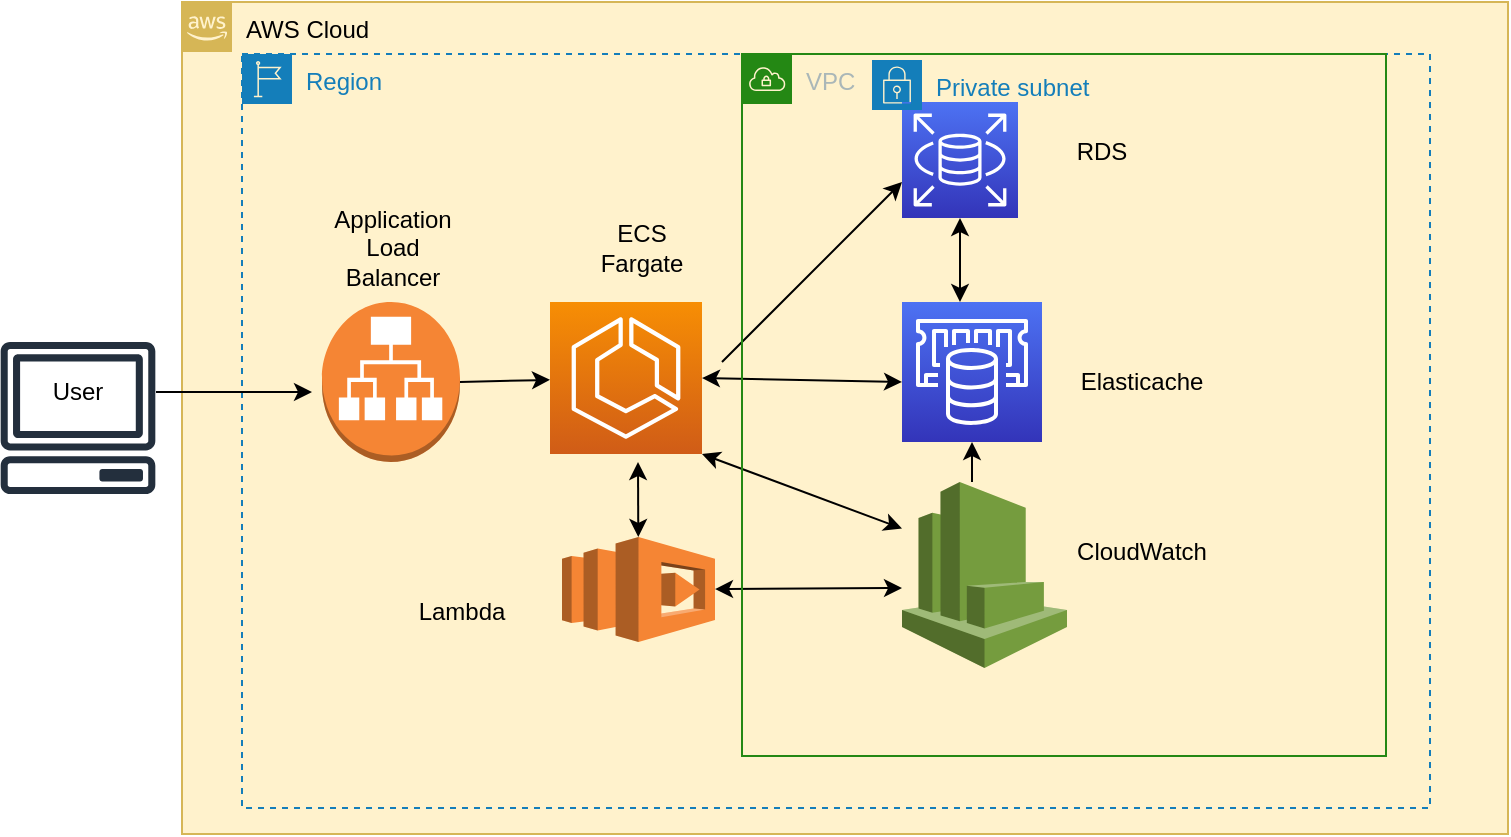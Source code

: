 <mxfile version="16.5.6" type="device"><diagram id="oWq2Bd9ja4Z4OyXw0ytv" name="Page-1"><mxGraphModel dx="782" dy="436" grid="1" gridSize="13" guides="1" tooltips="1" connect="1" arrows="1" fold="1" page="1" pageScale="1" pageWidth="700" pageHeight="1000" background="none" math="0" shadow="0"><root><mxCell id="0"/><mxCell id="1" parent="0"/><mxCell id="WYeJBcXYK_6jC-2qKWvi-5" value="AWS Cloud" style="points=[[0,0],[0.25,0],[0.5,0],[0.75,0],[1,0],[1,0.25],[1,0.5],[1,0.75],[1,1],[0.75,1],[0.5,1],[0.25,1],[0,1],[0,0.75],[0,0.5],[0,0.25]];outlineConnect=0;html=1;whiteSpace=wrap;fontSize=12;fontStyle=0;container=1;pointerEvents=0;collapsible=0;recursiveResize=0;shape=mxgraph.aws4.group;grIcon=mxgraph.aws4.group_aws_cloud_alt;strokeColor=#d6b656;fillColor=#fff2cc;verticalAlign=top;align=left;spacingLeft=30;dashed=0;" parent="1" vertex="1"><mxGeometry x="91" width="663" height="416" as="geometry"/></mxCell><mxCell id="_cRKLPbJEMi2vK4wlraT-2" value="" style="outlineConnect=0;dashed=0;verticalLabelPosition=bottom;verticalAlign=top;align=center;html=1;shape=mxgraph.aws3.application_load_balancer;fillColor=#F58534;gradientColor=none;" parent="WYeJBcXYK_6jC-2qKWvi-5" vertex="1"><mxGeometry x="70" y="150" width="69" height="80" as="geometry"/></mxCell><mxCell id="_cRKLPbJEMi2vK4wlraT-3" value="" style="sketch=0;points=[[0,0,0],[0.25,0,0],[0.5,0,0],[0.75,0,0],[1,0,0],[0,1,0],[0.25,1,0],[0.5,1,0],[0.75,1,0],[1,1,0],[0,0.25,0],[0,0.5,0],[0,0.75,0],[1,0.25,0],[1,0.5,0],[1,0.75,0]];outlineConnect=0;fontColor=#232F3E;gradientColor=#F78E04;gradientDirection=north;fillColor=#D05C17;strokeColor=#ffffff;dashed=0;verticalLabelPosition=bottom;verticalAlign=top;align=center;html=1;fontSize=12;fontStyle=0;aspect=fixed;shape=mxgraph.aws4.resourceIcon;resIcon=mxgraph.aws4.ecs;" parent="WYeJBcXYK_6jC-2qKWvi-5" vertex="1"><mxGeometry x="184" y="150" width="76" height="76" as="geometry"/></mxCell><mxCell id="_cRKLPbJEMi2vK4wlraT-4" value="" style="sketch=0;points=[[0,0,0],[0.25,0,0],[0.5,0,0],[0.75,0,0],[1,0,0],[0,1,0],[0.25,1,0],[0.5,1,0],[0.75,1,0],[1,1,0],[0,0.25,0],[0,0.5,0],[0,0.75,0],[1,0.25,0],[1,0.5,0],[1,0.75,0]];outlineConnect=0;fontColor=#232F3E;gradientColor=#4D72F3;gradientDirection=north;fillColor=#3334B9;strokeColor=#ffffff;dashed=0;verticalLabelPosition=bottom;verticalAlign=top;align=center;html=1;fontSize=12;fontStyle=0;aspect=fixed;shape=mxgraph.aws4.resourceIcon;resIcon=mxgraph.aws4.elasticache;" parent="WYeJBcXYK_6jC-2qKWvi-5" vertex="1"><mxGeometry x="360" y="150" width="70" height="70" as="geometry"/></mxCell><mxCell id="_cRKLPbJEMi2vK4wlraT-5" value="" style="sketch=0;points=[[0,0,0],[0.25,0,0],[0.5,0,0],[0.75,0,0],[1,0,0],[0,1,0],[0.25,1,0],[0.5,1,0],[0.75,1,0],[1,1,0],[0,0.25,0],[0,0.5,0],[0,0.75,0],[1,0.25,0],[1,0.5,0],[1,0.75,0]];outlineConnect=0;fontColor=#232F3E;gradientColor=#4D72F3;gradientDirection=north;fillColor=#3334B9;strokeColor=#ffffff;dashed=0;verticalLabelPosition=bottom;verticalAlign=top;align=center;html=1;fontSize=12;fontStyle=0;aspect=fixed;shape=mxgraph.aws4.resourceIcon;resIcon=mxgraph.aws4.rds;" parent="WYeJBcXYK_6jC-2qKWvi-5" vertex="1"><mxGeometry x="360" y="50" width="58" height="58" as="geometry"/></mxCell><mxCell id="_cRKLPbJEMi2vK4wlraT-6" value="" style="endArrow=classic;html=1;rounded=0;" parent="WYeJBcXYK_6jC-2qKWvi-5" edge="1"><mxGeometry width="50" height="50" relative="1" as="geometry"><mxPoint x="270" y="180" as="sourcePoint"/><mxPoint x="360" y="90" as="targetPoint"/><Array as="points"><mxPoint x="340" y="110"/></Array></mxGeometry></mxCell><mxCell id="_cRKLPbJEMi2vK4wlraT-8" value="" style="endArrow=classic;startArrow=classic;html=1;rounded=0;entryX=0.5;entryY=1;entryDx=0;entryDy=0;entryPerimeter=0;" parent="WYeJBcXYK_6jC-2qKWvi-5" target="_cRKLPbJEMi2vK4wlraT-5" edge="1"><mxGeometry width="50" height="50" relative="1" as="geometry"><mxPoint x="389" y="150" as="sourcePoint"/><mxPoint x="424" y="108" as="targetPoint"/></mxGeometry></mxCell><mxCell id="_cRKLPbJEMi2vK4wlraT-9" value="" style="endArrow=classic;startArrow=classic;html=1;rounded=0;exitX=1;exitY=0.5;exitDx=0;exitDy=0;exitPerimeter=0;" parent="WYeJBcXYK_6jC-2qKWvi-5" source="_cRKLPbJEMi2vK4wlraT-3" edge="1"><mxGeometry width="50" height="50" relative="1" as="geometry"><mxPoint x="266.5" y="187.5" as="sourcePoint"/><mxPoint x="360" y="190" as="targetPoint"/></mxGeometry></mxCell><mxCell id="_cRKLPbJEMi2vK4wlraT-11" value="" style="outlineConnect=0;dashed=0;verticalLabelPosition=bottom;verticalAlign=top;align=center;html=1;shape=mxgraph.aws3.lambda;fillColor=#F58534;gradientColor=none;" parent="WYeJBcXYK_6jC-2qKWvi-5" vertex="1"><mxGeometry x="190" y="267.5" width="76.5" height="52.5" as="geometry"/></mxCell><mxCell id="_cRKLPbJEMi2vK4wlraT-14" value="" style="endArrow=classic;html=1;rounded=0;exitX=1;exitY=0.5;exitDx=0;exitDy=0;exitPerimeter=0;" parent="WYeJBcXYK_6jC-2qKWvi-5" source="_cRKLPbJEMi2vK4wlraT-2" target="_cRKLPbJEMi2vK4wlraT-3" edge="1"><mxGeometry width="50" height="50" relative="1" as="geometry"><mxPoint x="134" y="210" as="sourcePoint"/><mxPoint x="184" y="160" as="targetPoint"/></mxGeometry></mxCell><mxCell id="_cRKLPbJEMi2vK4wlraT-16" value="" style="endArrow=classic;startArrow=classic;html=1;rounded=0;" parent="WYeJBcXYK_6jC-2qKWvi-5" source="_cRKLPbJEMi2vK4wlraT-11" edge="1"><mxGeometry width="50" height="50" relative="1" as="geometry"><mxPoint x="203.25" y="267.5" as="sourcePoint"/><mxPoint x="228" y="230" as="targetPoint"/></mxGeometry></mxCell><mxCell id="_cRKLPbJEMi2vK4wlraT-18" value="" style="endArrow=classic;startArrow=classic;html=1;rounded=0;entryX=0;entryY=0.75;entryDx=0;entryDy=0;entryPerimeter=0;" parent="WYeJBcXYK_6jC-2qKWvi-5" source="_cRKLPbJEMi2vK4wlraT-11" edge="1"><mxGeometry width="50" height="50" relative="1" as="geometry"><mxPoint x="270" y="310" as="sourcePoint"/><mxPoint x="360" y="293" as="targetPoint"/></mxGeometry></mxCell><mxCell id="_cRKLPbJEMi2vK4wlraT-19" value="" style="endArrow=classic;startArrow=classic;html=1;rounded=0;exitX=1;exitY=1;exitDx=0;exitDy=0;exitPerimeter=0;" parent="WYeJBcXYK_6jC-2qKWvi-5" source="_cRKLPbJEMi2vK4wlraT-3" edge="1"><mxGeometry width="50" height="50" relative="1" as="geometry"><mxPoint x="280" y="270" as="sourcePoint"/><mxPoint x="360" y="263.313" as="targetPoint"/></mxGeometry></mxCell><mxCell id="_cRKLPbJEMi2vK4wlraT-21" value="" style="endArrow=classic;html=1;rounded=0;entryX=0.5;entryY=1;entryDx=0;entryDy=0;entryPerimeter=0;" parent="WYeJBcXYK_6jC-2qKWvi-5" target="_cRKLPbJEMi2vK4wlraT-4" edge="1"><mxGeometry width="50" height="50" relative="1" as="geometry"><mxPoint x="395" y="240" as="sourcePoint"/><mxPoint x="430" y="210" as="targetPoint"/></mxGeometry></mxCell><mxCell id="uSOauxxkNNv9Q9-dvnCF-1" value="" style="outlineConnect=0;dashed=0;verticalLabelPosition=bottom;verticalAlign=top;align=center;html=1;shape=mxgraph.aws3.cloudwatch;fillColor=#759C3E;gradientColor=none;" vertex="1" parent="WYeJBcXYK_6jC-2qKWvi-5"><mxGeometry x="360" y="240" width="82.5" height="93" as="geometry"/></mxCell><mxCell id="uSOauxxkNNv9Q9-dvnCF-4" value="Application Load Balancer" style="text;html=1;strokeColor=none;fillColor=none;align=center;verticalAlign=middle;whiteSpace=wrap;rounded=0;" vertex="1" parent="WYeJBcXYK_6jC-2qKWvi-5"><mxGeometry x="70" y="108" width="71" height="30" as="geometry"/></mxCell><mxCell id="uSOauxxkNNv9Q9-dvnCF-5" value="ECS Fargate" style="text;html=1;strokeColor=none;fillColor=none;align=center;verticalAlign=middle;whiteSpace=wrap;rounded=0;" vertex="1" parent="WYeJBcXYK_6jC-2qKWvi-5"><mxGeometry x="200" y="108" width="60" height="30" as="geometry"/></mxCell><mxCell id="uSOauxxkNNv9Q9-dvnCF-6" value="RDS" style="text;html=1;strokeColor=none;fillColor=none;align=center;verticalAlign=middle;whiteSpace=wrap;rounded=0;" vertex="1" parent="WYeJBcXYK_6jC-2qKWvi-5"><mxGeometry x="430" y="60" width="60" height="30" as="geometry"/></mxCell><mxCell id="uSOauxxkNNv9Q9-dvnCF-7" value="Elasticache" style="text;html=1;strokeColor=none;fillColor=none;align=center;verticalAlign=middle;whiteSpace=wrap;rounded=0;" vertex="1" parent="WYeJBcXYK_6jC-2qKWvi-5"><mxGeometry x="450" y="175" width="60" height="30" as="geometry"/></mxCell><mxCell id="uSOauxxkNNv9Q9-dvnCF-8" value="CloudWatch" style="text;html=1;strokeColor=none;fillColor=none;align=center;verticalAlign=middle;whiteSpace=wrap;rounded=0;" vertex="1" parent="WYeJBcXYK_6jC-2qKWvi-5"><mxGeometry x="450" y="260" width="60" height="30" as="geometry"/></mxCell><mxCell id="uSOauxxkNNv9Q9-dvnCF-10" value="Lambda" style="text;html=1;strokeColor=none;fillColor=none;align=center;verticalAlign=middle;whiteSpace=wrap;rounded=0;" vertex="1" parent="WYeJBcXYK_6jC-2qKWvi-5"><mxGeometry x="110" y="290" width="60" height="30" as="geometry"/></mxCell><mxCell id="uSOauxxkNNv9Q9-dvnCF-11" value="Region" style="points=[[0,0],[0.25,0],[0.5,0],[0.75,0],[1,0],[1,0.25],[1,0.5],[1,0.75],[1,1],[0.75,1],[0.5,1],[0.25,1],[0,1],[0,0.75],[0,0.5],[0,0.25]];outlineConnect=0;gradientColor=none;html=1;whiteSpace=wrap;fontSize=12;fontStyle=0;container=1;pointerEvents=0;collapsible=0;recursiveResize=0;shape=mxgraph.aws4.group;grIcon=mxgraph.aws4.group_region;strokeColor=#147EBA;fillColor=none;verticalAlign=top;align=left;spacingLeft=30;fontColor=#147EBA;dashed=1;" vertex="1" parent="WYeJBcXYK_6jC-2qKWvi-5"><mxGeometry x="30" y="26" width="594" height="377" as="geometry"/></mxCell><mxCell id="uSOauxxkNNv9Q9-dvnCF-13" value="VPC" style="points=[[0,0],[0.25,0],[0.5,0],[0.75,0],[1,0],[1,0.25],[1,0.5],[1,0.75],[1,1],[0.75,1],[0.5,1],[0.25,1],[0,1],[0,0.75],[0,0.5],[0,0.25]];outlineConnect=0;gradientColor=none;html=1;whiteSpace=wrap;fontSize=12;fontStyle=0;container=1;pointerEvents=0;collapsible=0;recursiveResize=0;shape=mxgraph.aws4.group;grIcon=mxgraph.aws4.group_vpc;strokeColor=#248814;fillColor=none;verticalAlign=top;align=left;spacingLeft=30;fontColor=#AAB7B8;dashed=0;" vertex="1" parent="uSOauxxkNNv9Q9-dvnCF-11"><mxGeometry x="250" width="322" height="351" as="geometry"/></mxCell><mxCell id="uSOauxxkNNv9Q9-dvnCF-15" value="Private subnet" style="points=[[0,0],[0.25,0],[0.5,0],[0.75,0],[1,0],[1,0.25],[1,0.5],[1,0.75],[1,1],[0.75,1],[0.5,1],[0.25,1],[0,1],[0,0.75],[0,0.5],[0,0.25]];outlineConnect=0;gradientColor=none;html=1;whiteSpace=wrap;fontSize=12;fontStyle=0;container=1;pointerEvents=0;collapsible=0;recursiveResize=0;shape=mxgraph.aws4.group;grIcon=mxgraph.aws4.group_security_group;grStroke=0;strokeColor=#147EBA;fillColor=none;verticalAlign=top;align=left;spacingLeft=30;fontColor=#147EBA;dashed=0;" vertex="1" parent="uSOauxxkNNv9Q9-dvnCF-13"><mxGeometry x="65" y="3" width="220" height="322" as="geometry"/></mxCell><mxCell id="WYeJBcXYK_6jC-2qKWvi-6" value="" style="sketch=0;outlineConnect=0;fontColor=#232F3E;gradientColor=none;fillColor=#232F3D;strokeColor=none;dashed=0;verticalLabelPosition=bottom;verticalAlign=top;align=center;html=1;fontSize=12;fontStyle=0;aspect=fixed;pointerEvents=1;shape=mxgraph.aws4.client;" parent="1" vertex="1"><mxGeometry y="170" width="78" height="76" as="geometry"/></mxCell><mxCell id="uSOauxxkNNv9Q9-dvnCF-3" value="User" style="text;html=1;strokeColor=none;fillColor=none;align=center;verticalAlign=middle;whiteSpace=wrap;rounded=0;" vertex="1" parent="1"><mxGeometry x="9" y="180" width="60" height="30" as="geometry"/></mxCell><mxCell id="uSOauxxkNNv9Q9-dvnCF-18" value="" style="endArrow=classic;html=1;rounded=0;" edge="1" parent="1"><mxGeometry width="50" height="50" relative="1" as="geometry"><mxPoint x="78" y="195" as="sourcePoint"/><mxPoint x="156" y="195" as="targetPoint"/></mxGeometry></mxCell></root></mxGraphModel></diagram></mxfile>